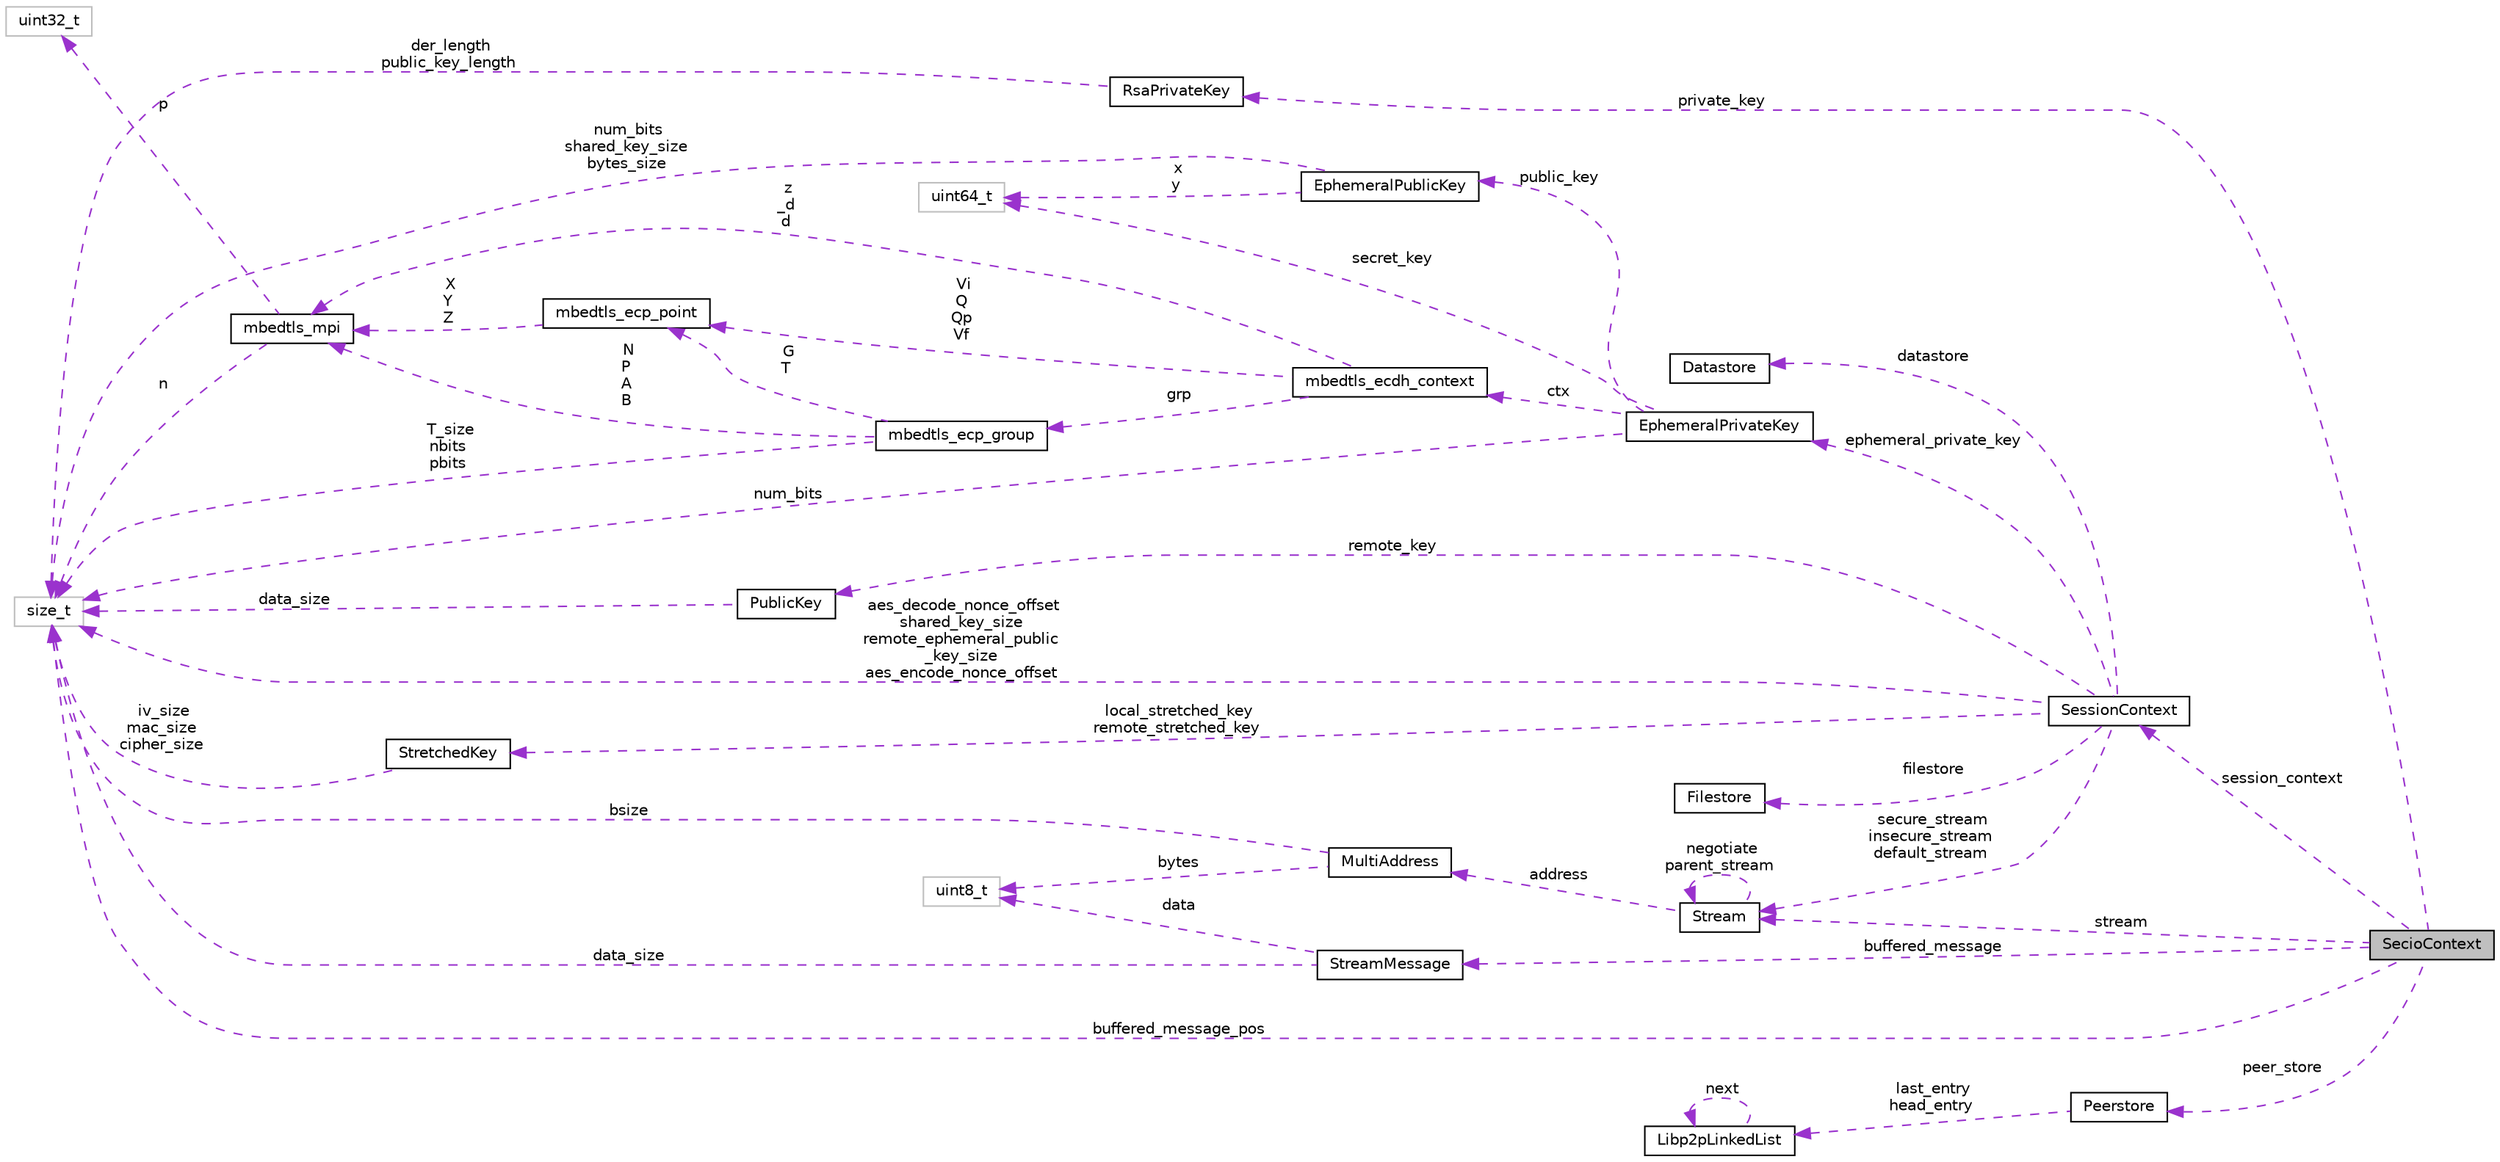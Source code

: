 digraph "SecioContext"
{
  edge [fontname="Helvetica",fontsize="10",labelfontname="Helvetica",labelfontsize="10"];
  node [fontname="Helvetica",fontsize="10",shape=record];
  rankdir="LR";
  Node1 [label="SecioContext",height=0.2,width=0.4,color="black", fillcolor="grey75", style="filled", fontcolor="black"];
  Node2 -> Node1 [dir="back",color="darkorchid3",fontsize="10",style="dashed",label=" session_context" ,fontname="Helvetica"];
  Node2 [label="SessionContext",height=0.2,width=0.4,color="black", fillcolor="white", style="filled",URL="$struct_session_context.html"];
  Node3 -> Node2 [dir="back",color="darkorchid3",fontsize="10",style="dashed",label=" ephemeral_private_key" ,fontname="Helvetica"];
  Node3 [label="EphemeralPrivateKey",height=0.2,width=0.4,color="black", fillcolor="white", style="filled",URL="$struct_ephemeral_private_key.html"];
  Node4 -> Node3 [dir="back",color="darkorchid3",fontsize="10",style="dashed",label=" secret_key" ,fontname="Helvetica"];
  Node4 [label="uint64_t",height=0.2,width=0.4,color="grey75", fillcolor="white", style="filled"];
  Node5 -> Node3 [dir="back",color="darkorchid3",fontsize="10",style="dashed",label=" public_key" ,fontname="Helvetica"];
  Node5 [label="EphemeralPublicKey",height=0.2,width=0.4,color="black", fillcolor="white", style="filled",URL="$struct_ephemeral_public_key.html"];
  Node4 -> Node5 [dir="back",color="darkorchid3",fontsize="10",style="dashed",label=" x\ny" ,fontname="Helvetica"];
  Node6 -> Node5 [dir="back",color="darkorchid3",fontsize="10",style="dashed",label=" num_bits\nshared_key_size\nbytes_size" ,fontname="Helvetica"];
  Node6 [label="size_t",height=0.2,width=0.4,color="grey75", fillcolor="white", style="filled"];
  Node6 -> Node3 [dir="back",color="darkorchid3",fontsize="10",style="dashed",label=" num_bits" ,fontname="Helvetica"];
  Node7 -> Node3 [dir="back",color="darkorchid3",fontsize="10",style="dashed",label=" ctx" ,fontname="Helvetica"];
  Node7 [label="mbedtls_ecdh_context",height=0.2,width=0.4,color="black", fillcolor="white", style="filled",URL="$structmbedtls__ecdh__context.html",tooltip="ECDH context structure. "];
  Node8 -> Node7 [dir="back",color="darkorchid3",fontsize="10",style="dashed",label=" grp" ,fontname="Helvetica"];
  Node8 [label="mbedtls_ecp_group",height=0.2,width=0.4,color="black", fillcolor="white", style="filled",URL="$structmbedtls__ecp__group.html",tooltip="ECP group structure. "];
  Node6 -> Node8 [dir="back",color="darkorchid3",fontsize="10",style="dashed",label=" T_size\nnbits\npbits" ,fontname="Helvetica"];
  Node9 -> Node8 [dir="back",color="darkorchid3",fontsize="10",style="dashed",label=" G\nT" ,fontname="Helvetica"];
  Node9 [label="mbedtls_ecp_point",height=0.2,width=0.4,color="black", fillcolor="white", style="filled",URL="$structmbedtls__ecp__point.html",tooltip="ECP point structure (jacobian coordinates) "];
  Node10 -> Node9 [dir="back",color="darkorchid3",fontsize="10",style="dashed",label=" X\nY\nZ" ,fontname="Helvetica"];
  Node10 [label="mbedtls_mpi",height=0.2,width=0.4,color="black", fillcolor="white", style="filled",URL="$structmbedtls__mpi.html",tooltip="MPI structure. "];
  Node11 -> Node10 [dir="back",color="darkorchid3",fontsize="10",style="dashed",label=" p" ,fontname="Helvetica"];
  Node11 [label="uint32_t",height=0.2,width=0.4,color="grey75", fillcolor="white", style="filled"];
  Node6 -> Node10 [dir="back",color="darkorchid3",fontsize="10",style="dashed",label=" n" ,fontname="Helvetica"];
  Node10 -> Node8 [dir="back",color="darkorchid3",fontsize="10",style="dashed",label=" N\nP\nA\nB" ,fontname="Helvetica"];
  Node9 -> Node7 [dir="back",color="darkorchid3",fontsize="10",style="dashed",label=" Vi\nQ\nQp\nVf" ,fontname="Helvetica"];
  Node10 -> Node7 [dir="back",color="darkorchid3",fontsize="10",style="dashed",label=" z\n_d\nd" ,fontname="Helvetica"];
  Node12 -> Node2 [dir="back",color="darkorchid3",fontsize="10",style="dashed",label=" local_stretched_key\nremote_stretched_key" ,fontname="Helvetica"];
  Node12 [label="StretchedKey",height=0.2,width=0.4,color="black", fillcolor="white", style="filled",URL="$struct_stretched_key.html"];
  Node6 -> Node12 [dir="back",color="darkorchid3",fontsize="10",style="dashed",label=" iv_size\nmac_size\ncipher_size" ,fontname="Helvetica"];
  Node13 -> Node2 [dir="back",color="darkorchid3",fontsize="10",style="dashed",label=" remote_key" ,fontname="Helvetica"];
  Node13 [label="PublicKey",height=0.2,width=0.4,color="black", fillcolor="white", style="filled",URL="$struct_public_key.html"];
  Node6 -> Node13 [dir="back",color="darkorchid3",fontsize="10",style="dashed",label=" data_size" ,fontname="Helvetica"];
  Node14 -> Node2 [dir="back",color="darkorchid3",fontsize="10",style="dashed",label=" filestore" ,fontname="Helvetica"];
  Node14 [label="Filestore",height=0.2,width=0.4,color="black", fillcolor="white", style="filled",URL="$struct_filestore.html"];
  Node6 -> Node2 [dir="back",color="darkorchid3",fontsize="10",style="dashed",label=" aes_decode_nonce_offset\nshared_key_size\nremote_ephemeral_public\l_key_size\naes_encode_nonce_offset" ,fontname="Helvetica"];
  Node15 -> Node2 [dir="back",color="darkorchid3",fontsize="10",style="dashed",label=" datastore" ,fontname="Helvetica"];
  Node15 [label="Datastore",height=0.2,width=0.4,color="black", fillcolor="white", style="filled",URL="$struct_datastore.html"];
  Node16 -> Node2 [dir="back",color="darkorchid3",fontsize="10",style="dashed",label=" secure_stream\ninsecure_stream\ndefault_stream" ,fontname="Helvetica"];
  Node16 [label="Stream",height=0.2,width=0.4,color="black", fillcolor="white", style="filled",URL="$struct_stream.html"];
  Node17 -> Node16 [dir="back",color="darkorchid3",fontsize="10",style="dashed",label=" address" ,fontname="Helvetica"];
  Node17 [label="MultiAddress",height=0.2,width=0.4,color="black", fillcolor="white", style="filled",URL="$struct_multi_address.html"];
  Node18 -> Node17 [dir="back",color="darkorchid3",fontsize="10",style="dashed",label=" bytes" ,fontname="Helvetica"];
  Node18 [label="uint8_t",height=0.2,width=0.4,color="grey75", fillcolor="white", style="filled"];
  Node6 -> Node17 [dir="back",color="darkorchid3",fontsize="10",style="dashed",label=" bsize" ,fontname="Helvetica"];
  Node16 -> Node16 [dir="back",color="darkorchid3",fontsize="10",style="dashed",label=" negotiate\nparent_stream" ,fontname="Helvetica"];
  Node19 -> Node1 [dir="back",color="darkorchid3",fontsize="10",style="dashed",label=" private_key" ,fontname="Helvetica"];
  Node19 [label="RsaPrivateKey",height=0.2,width=0.4,color="black", fillcolor="white", style="filled",URL="$struct_rsa_private_key.html"];
  Node6 -> Node19 [dir="back",color="darkorchid3",fontsize="10",style="dashed",label=" der_length\npublic_key_length" ,fontname="Helvetica"];
  Node6 -> Node1 [dir="back",color="darkorchid3",fontsize="10",style="dashed",label=" buffered_message_pos" ,fontname="Helvetica"];
  Node20 -> Node1 [dir="back",color="darkorchid3",fontsize="10",style="dashed",label=" buffered_message" ,fontname="Helvetica"];
  Node20 [label="StreamMessage",height=0.2,width=0.4,color="black", fillcolor="white", style="filled",URL="$struct_stream_message.html"];
  Node18 -> Node20 [dir="back",color="darkorchid3",fontsize="10",style="dashed",label=" data" ,fontname="Helvetica"];
  Node6 -> Node20 [dir="back",color="darkorchid3",fontsize="10",style="dashed",label=" data_size" ,fontname="Helvetica"];
  Node16 -> Node1 [dir="back",color="darkorchid3",fontsize="10",style="dashed",label=" stream" ,fontname="Helvetica"];
  Node21 -> Node1 [dir="back",color="darkorchid3",fontsize="10",style="dashed",label=" peer_store" ,fontname="Helvetica"];
  Node21 [label="Peerstore",height=0.2,width=0.4,color="black", fillcolor="white", style="filled",URL="$struct_peerstore.html"];
  Node22 -> Node21 [dir="back",color="darkorchid3",fontsize="10",style="dashed",label=" last_entry\nhead_entry" ,fontname="Helvetica"];
  Node22 [label="Libp2pLinkedList",height=0.2,width=0.4,color="black", fillcolor="white", style="filled",URL="$struct_libp2p_linked_list.html"];
  Node22 -> Node22 [dir="back",color="darkorchid3",fontsize="10",style="dashed",label=" next" ,fontname="Helvetica"];
}
